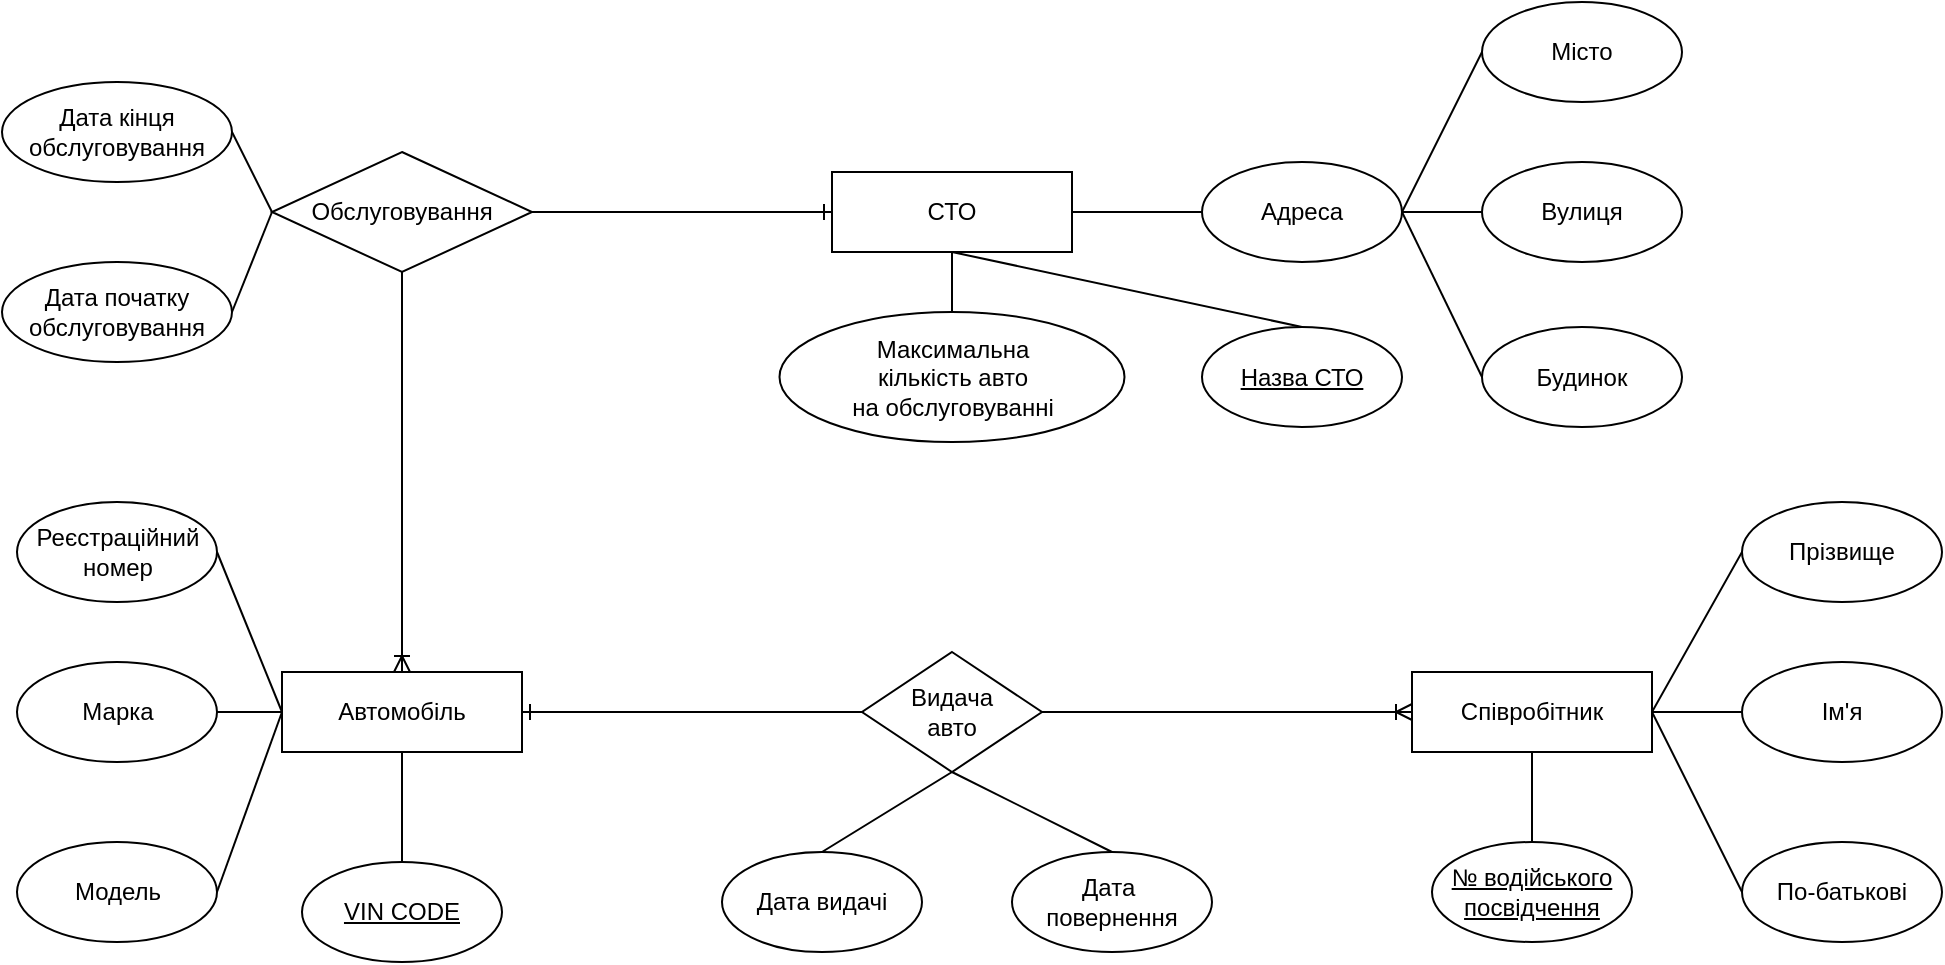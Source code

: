 <mxfile version="21.8.2" type="device">
  <diagram name="Page-1" id="2k6ha30LAZkERO0c3-Ib">
    <mxGraphModel dx="1434" dy="782" grid="1" gridSize="10" guides="1" tooltips="1" connect="1" arrows="1" fold="1" page="1" pageScale="1" pageWidth="1169" pageHeight="1654" math="0" shadow="0">
      <root>
        <mxCell id="0" />
        <mxCell id="1" parent="0" />
        <mxCell id="o0IVGIlryM0w2IlBkxlB-1" value="" style="rounded=0;whiteSpace=wrap;html=1;" parent="1" vertex="1">
          <mxGeometry x="505" y="135" width="120" height="40" as="geometry" />
        </mxCell>
        <mxCell id="o0IVGIlryM0w2IlBkxlB-4" value="" style="rounded=0;whiteSpace=wrap;html=1;" parent="1" vertex="1">
          <mxGeometry x="230" y="385" width="120" height="40" as="geometry" />
        </mxCell>
        <mxCell id="o0IVGIlryM0w2IlBkxlB-5" value="" style="rounded=0;whiteSpace=wrap;html=1;" parent="1" vertex="1">
          <mxGeometry x="795" y="385" width="120" height="40" as="geometry" />
        </mxCell>
        <mxCell id="o0IVGIlryM0w2IlBkxlB-7" value="" style="rhombus;whiteSpace=wrap;html=1;" parent="1" vertex="1">
          <mxGeometry x="225" y="125" width="130" height="60" as="geometry" />
        </mxCell>
        <mxCell id="o0IVGIlryM0w2IlBkxlB-8" value="" style="rhombus;whiteSpace=wrap;html=1;" parent="1" vertex="1">
          <mxGeometry x="520" y="375" width="90" height="60" as="geometry" />
        </mxCell>
        <mxCell id="o0IVGIlryM0w2IlBkxlB-11" value="" style="edgeStyle=entityRelationEdgeStyle;fontSize=12;html=1;endArrow=ERone;endFill=1;rounded=0;entryX=1;entryY=0.5;entryDx=0;entryDy=0;exitX=0;exitY=0.5;exitDx=0;exitDy=0;" parent="1" source="o0IVGIlryM0w2IlBkxlB-8" target="o0IVGIlryM0w2IlBkxlB-4" edge="1">
          <mxGeometry width="100" height="100" relative="1" as="geometry">
            <mxPoint x="455" y="425" as="sourcePoint" />
            <mxPoint x="555" y="325" as="targetPoint" />
          </mxGeometry>
        </mxCell>
        <mxCell id="o0IVGIlryM0w2IlBkxlB-14" value="Автомобіль" style="text;html=1;strokeColor=none;fillColor=none;align=center;verticalAlign=middle;whiteSpace=wrap;rounded=0;" parent="1" vertex="1">
          <mxGeometry x="260" y="390" width="60" height="30" as="geometry" />
        </mxCell>
        <mxCell id="o0IVGIlryM0w2IlBkxlB-15" value="Співробітник" style="text;html=1;strokeColor=none;fillColor=none;align=center;verticalAlign=middle;whiteSpace=wrap;rounded=0;" parent="1" vertex="1">
          <mxGeometry x="825" y="390" width="60" height="30" as="geometry" />
        </mxCell>
        <mxCell id="o0IVGIlryM0w2IlBkxlB-16" value="Видача&lt;br&gt;авто" style="text;html=1;strokeColor=none;fillColor=none;align=center;verticalAlign=middle;whiteSpace=wrap;rounded=0;" parent="1" vertex="1">
          <mxGeometry x="535" y="390" width="60" height="30" as="geometry" />
        </mxCell>
        <mxCell id="o0IVGIlryM0w2IlBkxlB-17" value="Обслуговування" style="text;html=1;strokeColor=none;fillColor=none;align=center;verticalAlign=middle;whiteSpace=wrap;rounded=0;" parent="1" vertex="1">
          <mxGeometry x="260" y="140" width="60" height="30" as="geometry" />
        </mxCell>
        <mxCell id="o0IVGIlryM0w2IlBkxlB-18" value="" style="edgeStyle=entityRelationEdgeStyle;fontSize=12;html=1;endArrow=ERone;endFill=1;rounded=0;exitX=1;exitY=0.5;exitDx=0;exitDy=0;entryX=0;entryY=0.5;entryDx=0;entryDy=0;" parent="1" source="o0IVGIlryM0w2IlBkxlB-7" target="o0IVGIlryM0w2IlBkxlB-1" edge="1">
          <mxGeometry width="100" height="100" relative="1" as="geometry">
            <mxPoint x="455" y="335" as="sourcePoint" />
            <mxPoint x="555" y="235" as="targetPoint" />
          </mxGeometry>
        </mxCell>
        <mxCell id="o0IVGIlryM0w2IlBkxlB-23" value="СТО" style="text;html=1;strokeColor=none;fillColor=none;align=center;verticalAlign=middle;whiteSpace=wrap;rounded=0;" parent="1" vertex="1">
          <mxGeometry x="535" y="140" width="60" height="30" as="geometry" />
        </mxCell>
        <mxCell id="o0IVGIlryM0w2IlBkxlB-24" value="" style="ellipse;whiteSpace=wrap;html=1;" parent="1" vertex="1">
          <mxGeometry x="97.5" y="300" width="100" height="50" as="geometry" />
        </mxCell>
        <mxCell id="o0IVGIlryM0w2IlBkxlB-25" value="Реєстраційний&lt;br&gt;номер" style="text;html=1;strokeColor=none;fillColor=none;align=center;verticalAlign=middle;whiteSpace=wrap;rounded=0;" parent="1" vertex="1">
          <mxGeometry x="117.5" y="310" width="60" height="30" as="geometry" />
        </mxCell>
        <mxCell id="o0IVGIlryM0w2IlBkxlB-26" value="Марка" style="ellipse;whiteSpace=wrap;html=1;" parent="1" vertex="1">
          <mxGeometry x="97.5" y="380" width="100" height="50" as="geometry" />
        </mxCell>
        <mxCell id="o0IVGIlryM0w2IlBkxlB-27" value="&lt;u&gt;VIN CODE&lt;/u&gt;" style="ellipse;whiteSpace=wrap;html=1;" parent="1" vertex="1">
          <mxGeometry x="240" y="480" width="100" height="50" as="geometry" />
        </mxCell>
        <mxCell id="o0IVGIlryM0w2IlBkxlB-29" value="" style="endArrow=none;html=1;rounded=0;entryX=1;entryY=0.5;entryDx=0;entryDy=0;exitX=0;exitY=0.5;exitDx=0;exitDy=0;" parent="1" source="o0IVGIlryM0w2IlBkxlB-4" target="o0IVGIlryM0w2IlBkxlB-24" edge="1">
          <mxGeometry width="50" height="50" relative="1" as="geometry">
            <mxPoint x="470" y="395" as="sourcePoint" />
            <mxPoint x="520" y="345" as="targetPoint" />
          </mxGeometry>
        </mxCell>
        <mxCell id="o0IVGIlryM0w2IlBkxlB-30" value="" style="endArrow=none;html=1;rounded=0;entryX=1;entryY=0.5;entryDx=0;entryDy=0;" parent="1" target="o0IVGIlryM0w2IlBkxlB-26" edge="1">
          <mxGeometry width="50" height="50" relative="1" as="geometry">
            <mxPoint x="230" y="405" as="sourcePoint" />
            <mxPoint x="520" y="345" as="targetPoint" />
          </mxGeometry>
        </mxCell>
        <mxCell id="o0IVGIlryM0w2IlBkxlB-31" value="" style="endArrow=none;html=1;rounded=0;exitX=0.5;exitY=0;exitDx=0;exitDy=0;entryX=0.5;entryY=1;entryDx=0;entryDy=0;" parent="1" source="o0IVGIlryM0w2IlBkxlB-27" target="o0IVGIlryM0w2IlBkxlB-4" edge="1">
          <mxGeometry width="50" height="50" relative="1" as="geometry">
            <mxPoint x="470" y="395" as="sourcePoint" />
            <mxPoint x="520" y="345" as="targetPoint" />
          </mxGeometry>
        </mxCell>
        <mxCell id="o0IVGIlryM0w2IlBkxlB-33" value="Дата видачі" style="ellipse;whiteSpace=wrap;html=1;" parent="1" vertex="1">
          <mxGeometry x="450" y="475" width="100" height="50" as="geometry" />
        </mxCell>
        <mxCell id="o0IVGIlryM0w2IlBkxlB-34" value="Дата&amp;nbsp;&lt;br&gt;повернення" style="ellipse;whiteSpace=wrap;html=1;" parent="1" vertex="1">
          <mxGeometry x="595" y="475" width="100" height="50" as="geometry" />
        </mxCell>
        <mxCell id="o0IVGIlryM0w2IlBkxlB-35" value="" style="endArrow=none;html=1;rounded=0;exitX=0.5;exitY=0;exitDx=0;exitDy=0;entryX=0.5;entryY=1;entryDx=0;entryDy=0;" parent="1" source="o0IVGIlryM0w2IlBkxlB-33" target="o0IVGIlryM0w2IlBkxlB-8" edge="1">
          <mxGeometry width="50" height="50" relative="1" as="geometry">
            <mxPoint x="555" y="395" as="sourcePoint" />
            <mxPoint x="605" y="345" as="targetPoint" />
          </mxGeometry>
        </mxCell>
        <mxCell id="o0IVGIlryM0w2IlBkxlB-36" value="" style="endArrow=none;html=1;rounded=0;exitX=0.5;exitY=0;exitDx=0;exitDy=0;entryX=0.5;entryY=1;entryDx=0;entryDy=0;" parent="1" source="o0IVGIlryM0w2IlBkxlB-34" target="o0IVGIlryM0w2IlBkxlB-8" edge="1">
          <mxGeometry width="50" height="50" relative="1" as="geometry">
            <mxPoint x="555" y="395" as="sourcePoint" />
            <mxPoint x="605" y="345" as="targetPoint" />
          </mxGeometry>
        </mxCell>
        <mxCell id="o0IVGIlryM0w2IlBkxlB-38" value="Прізвище" style="ellipse;whiteSpace=wrap;html=1;" parent="1" vertex="1">
          <mxGeometry x="960" y="300" width="100" height="50" as="geometry" />
        </mxCell>
        <mxCell id="o0IVGIlryM0w2IlBkxlB-39" value="№ водійського&lt;br&gt;посвідчення" style="ellipse;whiteSpace=wrap;html=1;fontStyle=4" parent="1" vertex="1">
          <mxGeometry x="805" y="470" width="100" height="50" as="geometry" />
        </mxCell>
        <mxCell id="o0IVGIlryM0w2IlBkxlB-41" value="" style="endArrow=none;html=1;rounded=0;entryX=0;entryY=0.5;entryDx=0;entryDy=0;exitX=1;exitY=0.5;exitDx=0;exitDy=0;" parent="1" source="o0IVGIlryM0w2IlBkxlB-5" target="o0IVGIlryM0w2IlBkxlB-38" edge="1">
          <mxGeometry width="50" height="50" relative="1" as="geometry">
            <mxPoint x="645" y="395" as="sourcePoint" />
            <mxPoint x="695" y="345" as="targetPoint" />
          </mxGeometry>
        </mxCell>
        <mxCell id="o0IVGIlryM0w2IlBkxlB-42" value="" style="endArrow=none;html=1;rounded=0;entryX=0.5;entryY=0;entryDx=0;entryDy=0;exitX=0.5;exitY=1;exitDx=0;exitDy=0;" parent="1" source="o0IVGIlryM0w2IlBkxlB-5" target="o0IVGIlryM0w2IlBkxlB-39" edge="1">
          <mxGeometry width="50" height="50" relative="1" as="geometry">
            <mxPoint x="645" y="395" as="sourcePoint" />
            <mxPoint x="695" y="345" as="targetPoint" />
          </mxGeometry>
        </mxCell>
        <mxCell id="o0IVGIlryM0w2IlBkxlB-44" value="" style="edgeStyle=elbowEdgeStyle;fontSize=12;html=1;endArrow=ERoneToMany;rounded=0;entryX=0.5;entryY=0;entryDx=0;entryDy=0;exitX=0.5;exitY=1;exitDx=0;exitDy=0;" parent="1" source="o0IVGIlryM0w2IlBkxlB-7" target="o0IVGIlryM0w2IlBkxlB-4" edge="1">
          <mxGeometry width="100" height="100" relative="1" as="geometry">
            <mxPoint x="430" y="345" as="sourcePoint" />
            <mxPoint x="530" y="245" as="targetPoint" />
            <Array as="points">
              <mxPoint x="290" y="245" />
            </Array>
          </mxGeometry>
        </mxCell>
        <mxCell id="o0IVGIlryM0w2IlBkxlB-45" value="Адреса" style="ellipse;whiteSpace=wrap;html=1;fontStyle=0" parent="1" vertex="1">
          <mxGeometry x="690" y="130" width="100" height="50" as="geometry" />
        </mxCell>
        <mxCell id="o0IVGIlryM0w2IlBkxlB-46" value="Максимальна&lt;br&gt;кількість авто&lt;br&gt;на обслуговуванні" style="ellipse;whiteSpace=wrap;html=1;" parent="1" vertex="1">
          <mxGeometry x="478.75" y="205" width="172.5" height="65" as="geometry" />
        </mxCell>
        <mxCell id="o0IVGIlryM0w2IlBkxlB-49" value="" style="endArrow=none;html=1;rounded=0;exitX=1;exitY=0.5;exitDx=0;exitDy=0;entryX=0;entryY=0.5;entryDx=0;entryDy=0;" parent="1" source="o0IVGIlryM0w2IlBkxlB-1" target="o0IVGIlryM0w2IlBkxlB-45" edge="1">
          <mxGeometry width="50" height="50" relative="1" as="geometry">
            <mxPoint x="450" y="325" as="sourcePoint" />
            <mxPoint x="500" y="275" as="targetPoint" />
          </mxGeometry>
        </mxCell>
        <mxCell id="o0IVGIlryM0w2IlBkxlB-50" value="" style="endArrow=none;html=1;rounded=0;entryX=0.5;entryY=1;entryDx=0;entryDy=0;exitX=0.5;exitY=0;exitDx=0;exitDy=0;" parent="1" source="o0IVGIlryM0w2IlBkxlB-46" target="o0IVGIlryM0w2IlBkxlB-1" edge="1">
          <mxGeometry width="50" height="50" relative="1" as="geometry">
            <mxPoint x="450" y="325" as="sourcePoint" />
            <mxPoint x="500" y="275" as="targetPoint" />
          </mxGeometry>
        </mxCell>
        <mxCell id="o0IVGIlryM0w2IlBkxlB-51" value="Дата кінця&lt;br&gt;обслуговування" style="ellipse;whiteSpace=wrap;html=1;" parent="1" vertex="1">
          <mxGeometry x="90" y="90" width="115" height="50" as="geometry" />
        </mxCell>
        <mxCell id="o0IVGIlryM0w2IlBkxlB-52" value="Дата початку&lt;br&gt;обслуговування" style="ellipse;whiteSpace=wrap;html=1;" parent="1" vertex="1">
          <mxGeometry x="90" y="180" width="115" height="50" as="geometry" />
        </mxCell>
        <mxCell id="o0IVGIlryM0w2IlBkxlB-53" value="" style="endArrow=none;html=1;rounded=0;entryX=1;entryY=0.5;entryDx=0;entryDy=0;exitX=0;exitY=0.5;exitDx=0;exitDy=0;" parent="1" source="o0IVGIlryM0w2IlBkxlB-7" target="o0IVGIlryM0w2IlBkxlB-51" edge="1">
          <mxGeometry width="50" height="50" relative="1" as="geometry">
            <mxPoint x="580" y="415" as="sourcePoint" />
            <mxPoint x="630" y="365" as="targetPoint" />
          </mxGeometry>
        </mxCell>
        <mxCell id="o0IVGIlryM0w2IlBkxlB-54" value="" style="endArrow=none;html=1;rounded=0;exitX=1;exitY=0.5;exitDx=0;exitDy=0;entryX=0;entryY=0.5;entryDx=0;entryDy=0;" parent="1" source="o0IVGIlryM0w2IlBkxlB-52" target="o0IVGIlryM0w2IlBkxlB-7" edge="1">
          <mxGeometry width="50" height="50" relative="1" as="geometry">
            <mxPoint x="580" y="415" as="sourcePoint" />
            <mxPoint x="630" y="365" as="targetPoint" />
          </mxGeometry>
        </mxCell>
        <mxCell id="o0IVGIlryM0w2IlBkxlB-55" value="Модель" style="ellipse;whiteSpace=wrap;html=1;" parent="1" vertex="1">
          <mxGeometry x="97.5" y="470" width="100" height="50" as="geometry" />
        </mxCell>
        <mxCell id="o0IVGIlryM0w2IlBkxlB-56" value="" style="endArrow=none;html=1;rounded=0;exitX=1;exitY=0.5;exitDx=0;exitDy=0;entryX=0;entryY=0.5;entryDx=0;entryDy=0;" parent="1" source="o0IVGIlryM0w2IlBkxlB-55" target="o0IVGIlryM0w2IlBkxlB-4" edge="1">
          <mxGeometry width="50" height="50" relative="1" as="geometry">
            <mxPoint x="530" y="390" as="sourcePoint" />
            <mxPoint x="580" y="340" as="targetPoint" />
          </mxGeometry>
        </mxCell>
        <mxCell id="o0IVGIlryM0w2IlBkxlB-57" value="Ім&#39;я" style="ellipse;whiteSpace=wrap;html=1;" parent="1" vertex="1">
          <mxGeometry x="960" y="380" width="100" height="50" as="geometry" />
        </mxCell>
        <mxCell id="o0IVGIlryM0w2IlBkxlB-58" value="По-батькові" style="ellipse;whiteSpace=wrap;html=1;" parent="1" vertex="1">
          <mxGeometry x="960" y="470" width="100" height="50" as="geometry" />
        </mxCell>
        <mxCell id="o0IVGIlryM0w2IlBkxlB-59" value="" style="endArrow=none;html=1;rounded=0;entryX=0;entryY=0.5;entryDx=0;entryDy=0;exitX=1;exitY=0.5;exitDx=0;exitDy=0;" parent="1" source="o0IVGIlryM0w2IlBkxlB-5" target="o0IVGIlryM0w2IlBkxlB-58" edge="1">
          <mxGeometry width="50" height="50" relative="1" as="geometry">
            <mxPoint x="930" y="420" as="sourcePoint" />
            <mxPoint x="580" y="340" as="targetPoint" />
          </mxGeometry>
        </mxCell>
        <mxCell id="o0IVGIlryM0w2IlBkxlB-60" value="" style="endArrow=none;html=1;rounded=0;entryX=0;entryY=0.5;entryDx=0;entryDy=0;exitX=1;exitY=0.5;exitDx=0;exitDy=0;" parent="1" source="o0IVGIlryM0w2IlBkxlB-5" target="o0IVGIlryM0w2IlBkxlB-57" edge="1">
          <mxGeometry width="50" height="50" relative="1" as="geometry">
            <mxPoint x="530" y="390" as="sourcePoint" />
            <mxPoint x="580" y="340" as="targetPoint" />
          </mxGeometry>
        </mxCell>
        <mxCell id="fknmy1mysuGV_aMRLlLF-1" value="" style="edgeStyle=elbowEdgeStyle;fontSize=12;html=1;endArrow=ERoneToMany;rounded=0;entryX=0;entryY=0.5;entryDx=0;entryDy=0;exitX=1;exitY=0.5;exitDx=0;exitDy=0;" parent="1" source="o0IVGIlryM0w2IlBkxlB-8" target="o0IVGIlryM0w2IlBkxlB-5" edge="1">
          <mxGeometry width="100" height="100" relative="1" as="geometry">
            <mxPoint x="300" y="195" as="sourcePoint" />
            <mxPoint x="300" y="395" as="targetPoint" />
            <Array as="points" />
          </mxGeometry>
        </mxCell>
        <mxCell id="RUg0psA_A1PZKXrl5r80-1" value="Назва СТО" style="ellipse;whiteSpace=wrap;html=1;fontStyle=4" vertex="1" parent="1">
          <mxGeometry x="690" y="212.5" width="100" height="50" as="geometry" />
        </mxCell>
        <mxCell id="RUg0psA_A1PZKXrl5r80-8" value="" style="endArrow=none;html=1;rounded=0;entryX=0.5;entryY=1;entryDx=0;entryDy=0;exitX=0.5;exitY=0;exitDx=0;exitDy=0;" edge="1" parent="1" source="RUg0psA_A1PZKXrl5r80-1" target="o0IVGIlryM0w2IlBkxlB-1">
          <mxGeometry width="50" height="50" relative="1" as="geometry">
            <mxPoint x="570" y="460" as="sourcePoint" />
            <mxPoint x="620" y="410" as="targetPoint" />
          </mxGeometry>
        </mxCell>
        <mxCell id="RUg0psA_A1PZKXrl5r80-9" value="Вулиця" style="ellipse;whiteSpace=wrap;html=1;fontStyle=0" vertex="1" parent="1">
          <mxGeometry x="830" y="130" width="100" height="50" as="geometry" />
        </mxCell>
        <mxCell id="RUg0psA_A1PZKXrl5r80-10" value="Будинок" style="ellipse;whiteSpace=wrap;html=1;fontStyle=0" vertex="1" parent="1">
          <mxGeometry x="830" y="212.5" width="100" height="50" as="geometry" />
        </mxCell>
        <mxCell id="RUg0psA_A1PZKXrl5r80-11" value="Місто" style="ellipse;whiteSpace=wrap;html=1;fontStyle=0" vertex="1" parent="1">
          <mxGeometry x="830" y="50" width="100" height="50" as="geometry" />
        </mxCell>
        <mxCell id="RUg0psA_A1PZKXrl5r80-12" value="" style="endArrow=none;html=1;rounded=0;entryX=0;entryY=0.5;entryDx=0;entryDy=0;exitX=1;exitY=0.5;exitDx=0;exitDy=0;" edge="1" parent="1" source="o0IVGIlryM0w2IlBkxlB-45" target="RUg0psA_A1PZKXrl5r80-11">
          <mxGeometry width="50" height="50" relative="1" as="geometry">
            <mxPoint x="570" y="460" as="sourcePoint" />
            <mxPoint x="620" y="410" as="targetPoint" />
          </mxGeometry>
        </mxCell>
        <mxCell id="RUg0psA_A1PZKXrl5r80-13" value="" style="endArrow=none;html=1;rounded=0;entryX=0;entryY=0.5;entryDx=0;entryDy=0;exitX=1;exitY=0.5;exitDx=0;exitDy=0;" edge="1" parent="1" source="o0IVGIlryM0w2IlBkxlB-45" target="RUg0psA_A1PZKXrl5r80-9">
          <mxGeometry width="50" height="50" relative="1" as="geometry">
            <mxPoint x="570" y="460" as="sourcePoint" />
            <mxPoint x="620" y="410" as="targetPoint" />
          </mxGeometry>
        </mxCell>
        <mxCell id="RUg0psA_A1PZKXrl5r80-14" value="" style="endArrow=none;html=1;rounded=0;entryX=0;entryY=0.5;entryDx=0;entryDy=0;exitX=1;exitY=0.5;exitDx=0;exitDy=0;" edge="1" parent="1" source="o0IVGIlryM0w2IlBkxlB-45" target="RUg0psA_A1PZKXrl5r80-10">
          <mxGeometry width="50" height="50" relative="1" as="geometry">
            <mxPoint x="570" y="460" as="sourcePoint" />
            <mxPoint x="620" y="410" as="targetPoint" />
          </mxGeometry>
        </mxCell>
      </root>
    </mxGraphModel>
  </diagram>
</mxfile>
